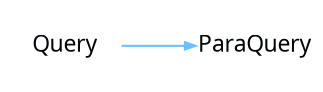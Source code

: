 digraph {
 rankdir = "LR"
 bgcolor = none;
 layout  = dot;
 edge [
   arrowsize = "0.5"
   color     = "#69BFFFFF"
 ]
 qJLKxhO[
   shape    = none
   label    = "Query"
   margin   = "0.01"
   fontname = "Segoe UI"
   fontsize = "11"
   fontcolor= "#010509FF"
 ]
 q6EKxhO[
   shape    = none
   label    = "ParaQuery"
   margin   = "0.01"
   fontname = "Segoe UI"
   fontsize = "11"
   fontcolor= "#010509FF"
 ]
 qJLKxhO->q6EKxhO
}

